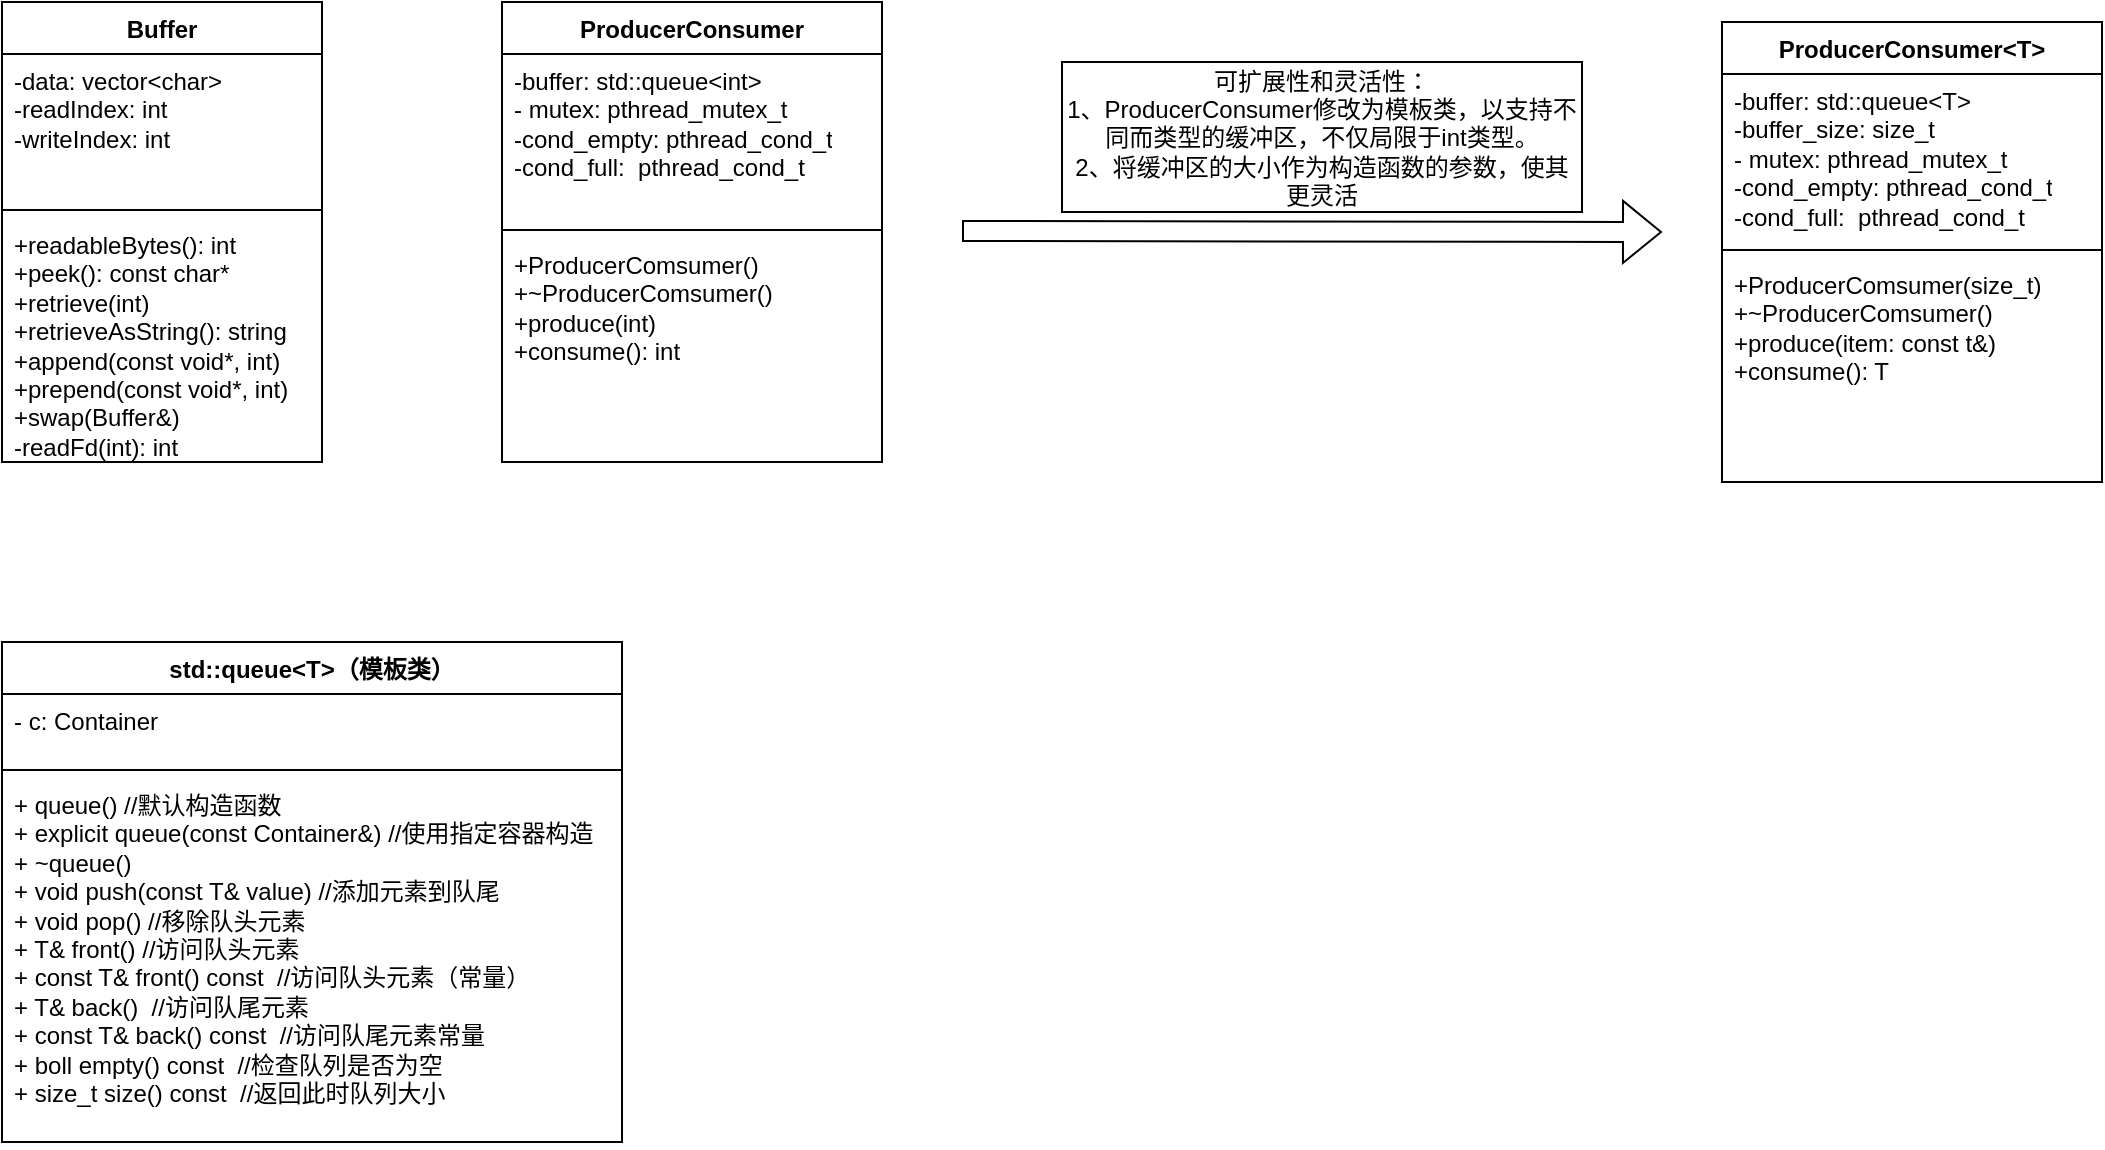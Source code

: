 <mxfile version="25.0.3">
  <diagram name="第 1 页" id="A25osOTaRMVcd06Vr9zu">
    <mxGraphModel dx="1434" dy="738" grid="1" gridSize="10" guides="1" tooltips="1" connect="1" arrows="1" fold="1" page="1" pageScale="1" pageWidth="827" pageHeight="1169" math="0" shadow="0">
      <root>
        <mxCell id="0" />
        <mxCell id="1" parent="0" />
        <mxCell id="lhPa5f_wbcNiDGnkOA1l-1" value="Buffer" style="swimlane;fontStyle=1;align=center;verticalAlign=top;childLayout=stackLayout;horizontal=1;startSize=26;horizontalStack=0;resizeParent=1;resizeParentMax=0;resizeLast=0;collapsible=1;marginBottom=0;whiteSpace=wrap;html=1;" parent="1" vertex="1">
          <mxGeometry x="110" y="130" width="160" height="230" as="geometry" />
        </mxCell>
        <mxCell id="lhPa5f_wbcNiDGnkOA1l-2" value="&lt;div&gt;-data: vector&amp;lt;char&amp;gt;&lt;/div&gt;&lt;div&gt;-readIndex: int&lt;/div&gt;&lt;div&gt;-writeIndex: int&lt;/div&gt;" style="text;strokeColor=none;fillColor=none;align=left;verticalAlign=top;spacingLeft=4;spacingRight=4;overflow=hidden;rotatable=0;points=[[0,0.5],[1,0.5]];portConstraint=eastwest;whiteSpace=wrap;html=1;" parent="lhPa5f_wbcNiDGnkOA1l-1" vertex="1">
          <mxGeometry y="26" width="160" height="74" as="geometry" />
        </mxCell>
        <mxCell id="lhPa5f_wbcNiDGnkOA1l-3" value="" style="line;strokeWidth=1;fillColor=none;align=left;verticalAlign=middle;spacingTop=-1;spacingLeft=3;spacingRight=3;rotatable=0;labelPosition=right;points=[];portConstraint=eastwest;strokeColor=inherit;" parent="lhPa5f_wbcNiDGnkOA1l-1" vertex="1">
          <mxGeometry y="100" width="160" height="8" as="geometry" />
        </mxCell>
        <mxCell id="lhPa5f_wbcNiDGnkOA1l-4" value="+readableBytes(): int&lt;div&gt;+peek(): const char*&lt;/div&gt;&lt;div&gt;+retrieve(int)&lt;/div&gt;&lt;div&gt;+retrieveAsString(): string&lt;/div&gt;&lt;div&gt;+append(const void*, int)&lt;/div&gt;&lt;div&gt;+prepend(const void*, int)&lt;/div&gt;&lt;div&gt;+swap(Buffer&amp;amp;)&lt;/div&gt;&lt;div&gt;-readFd(int): int&lt;/div&gt;" style="text;strokeColor=none;fillColor=none;align=left;verticalAlign=top;spacingLeft=4;spacingRight=4;overflow=hidden;rotatable=0;points=[[0,0.5],[1,0.5]];portConstraint=eastwest;whiteSpace=wrap;html=1;" parent="lhPa5f_wbcNiDGnkOA1l-1" vertex="1">
          <mxGeometry y="108" width="160" height="122" as="geometry" />
        </mxCell>
        <mxCell id="_dh5wbkqPe35B7HPucDX-1" value="ProducerConsumer" style="swimlane;fontStyle=1;align=center;verticalAlign=top;childLayout=stackLayout;horizontal=1;startSize=26;horizontalStack=0;resizeParent=1;resizeParentMax=0;resizeLast=0;collapsible=1;marginBottom=0;whiteSpace=wrap;html=1;" vertex="1" parent="1">
          <mxGeometry x="360" y="130" width="190" height="230" as="geometry" />
        </mxCell>
        <mxCell id="_dh5wbkqPe35B7HPucDX-2" value="-buffer: std::queue&amp;lt;int&amp;gt;&lt;div&gt;- mutex: pthread_mutex_t&lt;/div&gt;&lt;div&gt;-cond_empty: pthread_cond_t&lt;/div&gt;&lt;div&gt;-cond_full:&amp;nbsp; pthread_cond_t&lt;/div&gt;" style="text;strokeColor=none;fillColor=none;align=left;verticalAlign=top;spacingLeft=4;spacingRight=4;overflow=hidden;rotatable=0;points=[[0,0.5],[1,0.5]];portConstraint=eastwest;whiteSpace=wrap;html=1;" vertex="1" parent="_dh5wbkqPe35B7HPucDX-1">
          <mxGeometry y="26" width="190" height="84" as="geometry" />
        </mxCell>
        <mxCell id="_dh5wbkqPe35B7HPucDX-3" value="" style="line;strokeWidth=1;fillColor=none;align=left;verticalAlign=middle;spacingTop=-1;spacingLeft=3;spacingRight=3;rotatable=0;labelPosition=right;points=[];portConstraint=eastwest;strokeColor=inherit;" vertex="1" parent="_dh5wbkqPe35B7HPucDX-1">
          <mxGeometry y="110" width="190" height="8" as="geometry" />
        </mxCell>
        <mxCell id="_dh5wbkqPe35B7HPucDX-4" value="+ProducerComsumer()&lt;div&gt;+~ProducerComsumer()&lt;/div&gt;&lt;div&gt;+produce(int)&lt;/div&gt;&lt;div&gt;+consume(): int&lt;/div&gt;" style="text;strokeColor=none;fillColor=none;align=left;verticalAlign=top;spacingLeft=4;spacingRight=4;overflow=hidden;rotatable=0;points=[[0,0.5],[1,0.5]];portConstraint=eastwest;whiteSpace=wrap;html=1;" vertex="1" parent="_dh5wbkqPe35B7HPucDX-1">
          <mxGeometry y="118" width="190" height="112" as="geometry" />
        </mxCell>
        <mxCell id="_dh5wbkqPe35B7HPucDX-5" value="ProducerConsumer&amp;lt;T&amp;gt;" style="swimlane;fontStyle=1;align=center;verticalAlign=top;childLayout=stackLayout;horizontal=1;startSize=26;horizontalStack=0;resizeParent=1;resizeParentMax=0;resizeLast=0;collapsible=1;marginBottom=0;whiteSpace=wrap;html=1;" vertex="1" parent="1">
          <mxGeometry x="970" y="140" width="190" height="230" as="geometry" />
        </mxCell>
        <mxCell id="_dh5wbkqPe35B7HPucDX-6" value="-buffer: std::queue&amp;lt;T&amp;gt;&lt;div&gt;-buffer_size: size_t&lt;br&gt;&lt;div&gt;- mutex: pthread_mutex_t&lt;/div&gt;&lt;div&gt;-cond_empty: pthread_cond_t&lt;/div&gt;&lt;div&gt;-cond_full:&amp;nbsp; pthread_cond_t&lt;/div&gt;&lt;/div&gt;" style="text;strokeColor=none;fillColor=none;align=left;verticalAlign=top;spacingLeft=4;spacingRight=4;overflow=hidden;rotatable=0;points=[[0,0.5],[1,0.5]];portConstraint=eastwest;whiteSpace=wrap;html=1;" vertex="1" parent="_dh5wbkqPe35B7HPucDX-5">
          <mxGeometry y="26" width="190" height="84" as="geometry" />
        </mxCell>
        <mxCell id="_dh5wbkqPe35B7HPucDX-7" value="" style="line;strokeWidth=1;fillColor=none;align=left;verticalAlign=middle;spacingTop=-1;spacingLeft=3;spacingRight=3;rotatable=0;labelPosition=right;points=[];portConstraint=eastwest;strokeColor=inherit;" vertex="1" parent="_dh5wbkqPe35B7HPucDX-5">
          <mxGeometry y="110" width="190" height="8" as="geometry" />
        </mxCell>
        <mxCell id="_dh5wbkqPe35B7HPucDX-8" value="+ProducerComsumer(size_t)&lt;div&gt;+~ProducerComsumer()&lt;/div&gt;&lt;div&gt;+produce(item: const t&amp;amp;)&lt;/div&gt;&lt;div&gt;+consume(): T&lt;/div&gt;" style="text;strokeColor=none;fillColor=none;align=left;verticalAlign=top;spacingLeft=4;spacingRight=4;overflow=hidden;rotatable=0;points=[[0,0.5],[1,0.5]];portConstraint=eastwest;whiteSpace=wrap;html=1;" vertex="1" parent="_dh5wbkqPe35B7HPucDX-5">
          <mxGeometry y="118" width="190" height="112" as="geometry" />
        </mxCell>
        <mxCell id="_dh5wbkqPe35B7HPucDX-11" value="" style="shape=flexArrow;endArrow=classic;html=1;rounded=0;" edge="1" parent="1">
          <mxGeometry width="50" height="50" relative="1" as="geometry">
            <mxPoint x="590" y="244.5" as="sourcePoint" />
            <mxPoint x="940" y="245" as="targetPoint" />
          </mxGeometry>
        </mxCell>
        <mxCell id="_dh5wbkqPe35B7HPucDX-13" value="可扩展性和灵活性：&lt;div&gt;1、ProducerConsumer修改为模板类，以支持不同而类型的缓冲区，不仅局限于int类型。&lt;/div&gt;&lt;div&gt;2、将缓冲区的大小作为构造函数的参数，使其更灵活&lt;/div&gt;" style="rounded=0;whiteSpace=wrap;html=1;" vertex="1" parent="1">
          <mxGeometry x="640" y="160" width="260" height="75" as="geometry" />
        </mxCell>
        <mxCell id="_dh5wbkqPe35B7HPucDX-14" value="std::queue&amp;lt;T&amp;gt;（模板类）" style="swimlane;fontStyle=1;align=center;verticalAlign=top;childLayout=stackLayout;horizontal=1;startSize=26;horizontalStack=0;resizeParent=1;resizeParentMax=0;resizeLast=0;collapsible=1;marginBottom=0;whiteSpace=wrap;html=1;" vertex="1" parent="1">
          <mxGeometry x="110" y="450" width="310" height="250" as="geometry" />
        </mxCell>
        <mxCell id="_dh5wbkqPe35B7HPucDX-15" value="- c: Container" style="text;strokeColor=none;fillColor=none;align=left;verticalAlign=top;spacingLeft=4;spacingRight=4;overflow=hidden;rotatable=0;points=[[0,0.5],[1,0.5]];portConstraint=eastwest;whiteSpace=wrap;html=1;" vertex="1" parent="_dh5wbkqPe35B7HPucDX-14">
          <mxGeometry y="26" width="310" height="34" as="geometry" />
        </mxCell>
        <mxCell id="_dh5wbkqPe35B7HPucDX-16" value="" style="line;strokeWidth=1;fillColor=none;align=left;verticalAlign=middle;spacingTop=-1;spacingLeft=3;spacingRight=3;rotatable=0;labelPosition=right;points=[];portConstraint=eastwest;strokeColor=inherit;" vertex="1" parent="_dh5wbkqPe35B7HPucDX-14">
          <mxGeometry y="60" width="310" height="8" as="geometry" />
        </mxCell>
        <mxCell id="_dh5wbkqPe35B7HPucDX-17" value="+ queue() //默认构造函数&lt;div&gt;+ explicit queue(const Container&amp;amp;) //使用指定容器构造&lt;/div&gt;&lt;div&gt;+ ~queue()&lt;/div&gt;&lt;div&gt;+ void push(const T&amp;amp; value) //添加元素到队尾&lt;/div&gt;&lt;div&gt;+ void pop() //移除队头元素&lt;/div&gt;&lt;div&gt;+ T&amp;amp; front() //访问队头元素&lt;/div&gt;&lt;div&gt;+ const T&amp;amp; front() const&amp;nbsp; //访问队头元素（常量）&lt;/div&gt;&lt;div&gt;+ T&amp;amp; back()&amp;nbsp; //访问队尾元素&lt;/div&gt;&lt;div&gt;+ const T&amp;amp; back() const&amp;nbsp; //访问队尾元素常量&lt;/div&gt;&lt;div&gt;+ boll empty() const&amp;nbsp; //检查队列是否为空&lt;/div&gt;&lt;div&gt;+ size_t size() const&amp;nbsp; //返回此时队列大小&lt;/div&gt;" style="text;strokeColor=none;fillColor=none;align=left;verticalAlign=top;spacingLeft=4;spacingRight=4;overflow=hidden;rotatable=0;points=[[0,0.5],[1,0.5]];portConstraint=eastwest;whiteSpace=wrap;html=1;" vertex="1" parent="_dh5wbkqPe35B7HPucDX-14">
          <mxGeometry y="68" width="310" height="182" as="geometry" />
        </mxCell>
      </root>
    </mxGraphModel>
  </diagram>
</mxfile>
